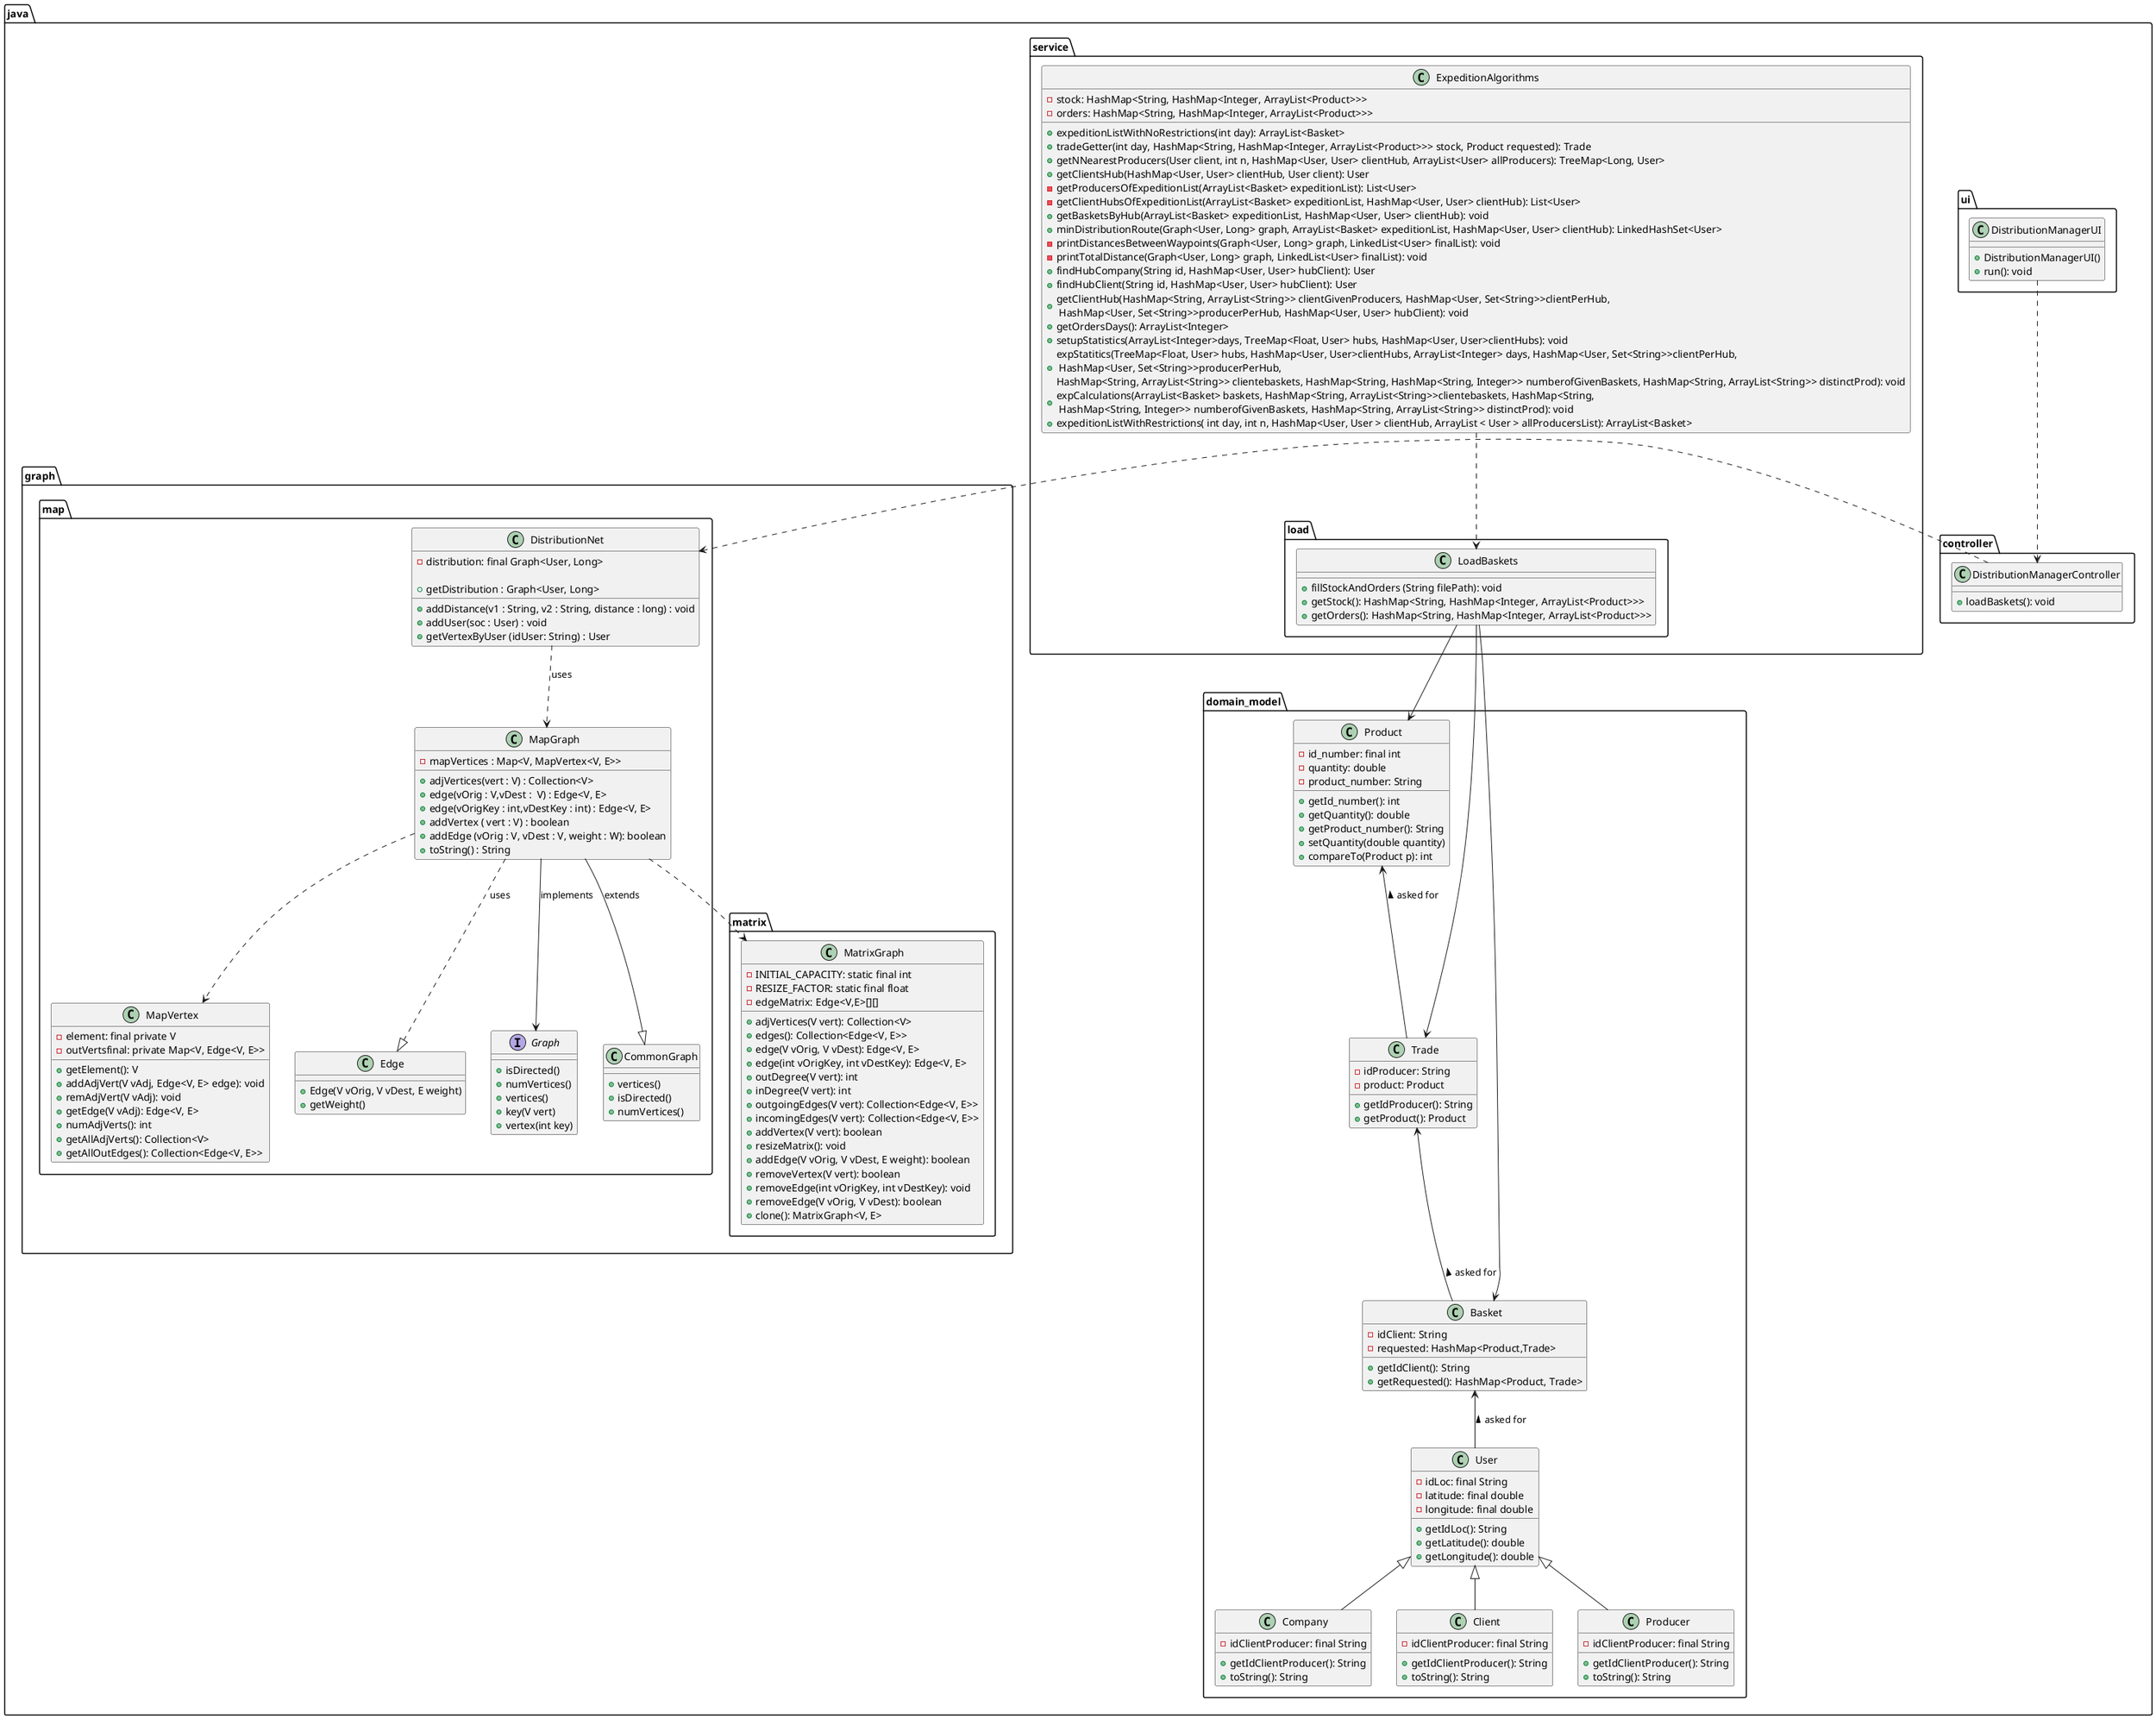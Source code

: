 @startuml
'https://plantuml.com/class-diagram
package java <<Folder>>{


package controller <<Folder>> {
class DistributionManagerController{
+loadBaskets(): void
}

}

package ui <<Folder>> {
class DistributionManagerUI{
+DistributionManagerUI()
+run(): void
}


}
package domain_model <<Folder>> {

class User{
-idLoc: final String
-latitude: final double
-longitude: final double

+getIdLoc(): String
+getLatitude(): double
+getLongitude(): double

}
class Company{
 -idClientProducer: final String

 +getIdClientProducer(): String
 +toString(): String
}
class Client{
 -idClientProducer: final String

 +getIdClientProducer(): String
 +toString(): String
}

class Producer{
 -idClientProducer: final String

 +getIdClientProducer(): String
 +toString(): String
}

class Basket{
-idClient: String
-requested: HashMap<Product,Trade>
+getIdClient(): String
+getRequested(): HashMap<Product, Trade>
}

class Trade{
-idProducer: String
-product: Product
+getIdProducer(): String
+getProduct(): Product
}

class Product{
-id_number: final int
-quantity: double
-product_number: String
+getId_number(): int
+getQuantity(): double
+getProduct_number(): String
+setQuantity(double quantity)
+compareTo(Product p): int
}

}

package service <<Folder>> {
package load <<Folder>> {

class LoadBaskets {
+fillStockAndOrders (String filePath): void
+getStock(): HashMap<String, HashMap<Integer, ArrayList<Product>>>
+getOrders(): HashMap<String, HashMap<Integer, ArrayList<Product>>>
}


}
class ExpeditionAlgorithms {
-stock: HashMap<String, HashMap<Integer, ArrayList<Product>>>
-orders: HashMap<String, HashMap<Integer, ArrayList<Product>>>
+expeditionListWithNoRestrictions(int day): ArrayList<Basket>
+tradeGetter(int day, HashMap<String, HashMap<Integer, ArrayList<Product>>> stock, Product requested): Trade
+getNNearestProducers(User client, int n, HashMap<User, User> clientHub, ArrayList<User> allProducers): TreeMap<Long, User>
+getClientsHub(HashMap<User, User> clientHub, User client): User
-getProducersOfExpeditionList(ArrayList<Basket> expeditionList): List<User>
-getClientHubsOfExpeditionList(ArrayList<Basket> expeditionList, HashMap<User, User> clientHub): List<User>
+getBasketsByHub(ArrayList<Basket> expeditionList, HashMap<User, User> clientHub): void
+minDistributionRoute(Graph<User, Long> graph, ArrayList<Basket> expeditionList, HashMap<User, User> clientHub): LinkedHashSet<User>
-printDistancesBetweenWaypoints(Graph<User, Long> graph, LinkedList<User> finalList): void
-printTotalDistance(Graph<User, Long> graph, LinkedList<User> finalList): void
+findHubCompany(String id, HashMap<User, User> hubClient): User
+findHubClient(String id, HashMap<User, User> hubClient): User
+getClientHub(HashMap<String, ArrayList<String>> clientGivenProducers, HashMap<User, Set<String>>clientPerHub,\n HashMap<User, Set<String>>producerPerHub, HashMap<User, User> hubClient): void
+getOrdersDays(): ArrayList<Integer>
+setupStatistics(ArrayList<Integer>days, TreeMap<Float, User> hubs, HashMap<User, User>clientHubs): void
+expStatitics(TreeMap<Float, User> hubs, HashMap<User, User>clientHubs, ArrayList<Integer> days, HashMap<User, Set<String>>clientPerHub,\n HashMap<User, Set<String>>producerPerHub, \nHashMap<String, ArrayList<String>> clientebaskets, HashMap<String, HashMap<String, Integer>> numberofGivenBaskets, HashMap<String, ArrayList<String>> distinctProd): void
+expCalculations(ArrayList<Basket> baskets, HashMap<String, ArrayList<String>>clientebaskets, HashMap<String,\n HashMap<String, Integer>> numberofGivenBaskets, HashMap<String, ArrayList<String>> distinctProd): void
+expeditionListWithRestrictions( int day, int n, HashMap<User, User > clientHub, ArrayList < User > allProducersList): ArrayList<Basket>
}


}

package graph <<Folder>> {

package matrix <<Folder>> {

class MatrixGraph {
-INITIAL_CAPACITY: static final int
-RESIZE_FACTOR: static final float
-edgeMatrix: Edge<V,E>[][]
+adjVertices(V vert): Collection<V>
+edges(): Collection<Edge<V, E>>
+edge(V vOrig, V vDest): Edge<V, E>
+edge(int vOrigKey, int vDestKey): Edge<V, E>
+outDegree(V vert): int
+inDegree(V vert): int
+outgoingEdges(V vert): Collection<Edge<V, E>>
+incomingEdges(V vert): Collection<Edge<V, E>>
+addVertex(V vert): boolean
+resizeMatrix(): void
+addEdge(V vOrig, V vDest, E weight): boolean
+removeVertex(V vert): boolean
+removeEdge(int vOrigKey, int vDestKey): void
+removeEdge(V vOrig, V vDest): boolean
+clone(): MatrixGraph<V, E>
}

}

package map <<Folder>> {
class MapGraph{
- mapVertices : Map<V, MapVertex<V, E>>
+ adjVertices(vert : V) : Collection<V>
+ edge(vOrig : V,vDest :  V) : Edge<V, E>
+ edge(vOrigKey : int,vDestKey : int) : Edge<V, E>
+ addVertex ( vert : V) : boolean
+ addEdge (vOrig : V, vDest : V, weight : W): boolean
+ toString() : String

}
class DistributionNet{
 -distribution: final Graph<User, Long>

 +addDistance(v1 : String, v2 : String, distance : long) : void
 +addUser(soc : User) : void
 +getDistribution : Graph<User, Long>
 +getVertexByUser (idUser: String) : User

}

class MapVertex {
-element: final private V
-outVertsfinal: private Map<V, Edge<V, E>>
+getElement(): V
+addAdjVert(V vAdj, Edge<V, E> edge): void
+remAdjVert(V vAdj): void
+getEdge(V vAdj): Edge<V, E>
+numAdjVerts(): int
+getAllAdjVerts(): Collection<V>
+getAllOutEdges(): Collection<Edge<V, E>>
}
class Edge{
+Edge(V vOrig, V vDest, E weight)
+getWeight()
}

Interface Graph{
+isDirected()
+numVertices()
+vertices()
+key(V vert)
+vertex(int key)
}



class CommonGraph{
+vertices()
+isDirected()
+numVertices()
}

}
}

}



DistributionManagerUI ..> DistributionManagerController

DistributionManagerController .r.> DistributionNet


ExpeditionAlgorithms ..> LoadBaskets
LoadBaskets --> Trade
LoadBaskets --> Product
LoadBaskets --> Basket
MapGraph ..> MapVertex
MapGraph ..> MatrixGraph

User <|--  Company
User <|-- Client
User <|-- Producer

DistributionNet ..> MapGraph: uses

MapGraph --> Graph : implements
MapGraph --|> CommonGraph : extends
MapGraph ..|> Edge : uses


User -u-> Basket : > asked for
Basket -u-> Trade : > asked for
Trade -u-> Product : > asked for


@enduml